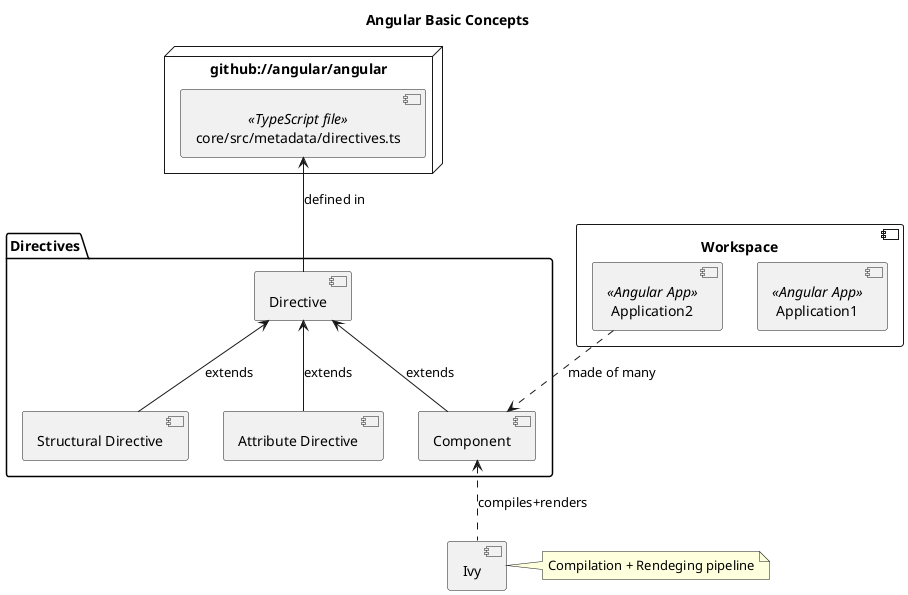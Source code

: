 @startuml

title Angular Basic Concepts


node "github://angular/angular" as GH_REPO {
	[core/src/metadata/directives.ts] <<TypeScript file>> as SRC_DIR
}

package Directives {
	component Directive
    SRC_DIR <-- Directive: defined in
    [Directive] <-- [Structural Directive]: extends
    [Directive] <-- [Attribute Directive]: extends
    component Component
    [Directive] <-- Component: extends
}

component Workspace {
	component Application1 <<Angular App>>
	[Application2] <<Angular App>>
}

Application2 ..> Component: made of many

Component <.. [Ivy]: compiles+renders

note right of Ivy
Compilation + Rendeging pipeline
end note

@enduml
